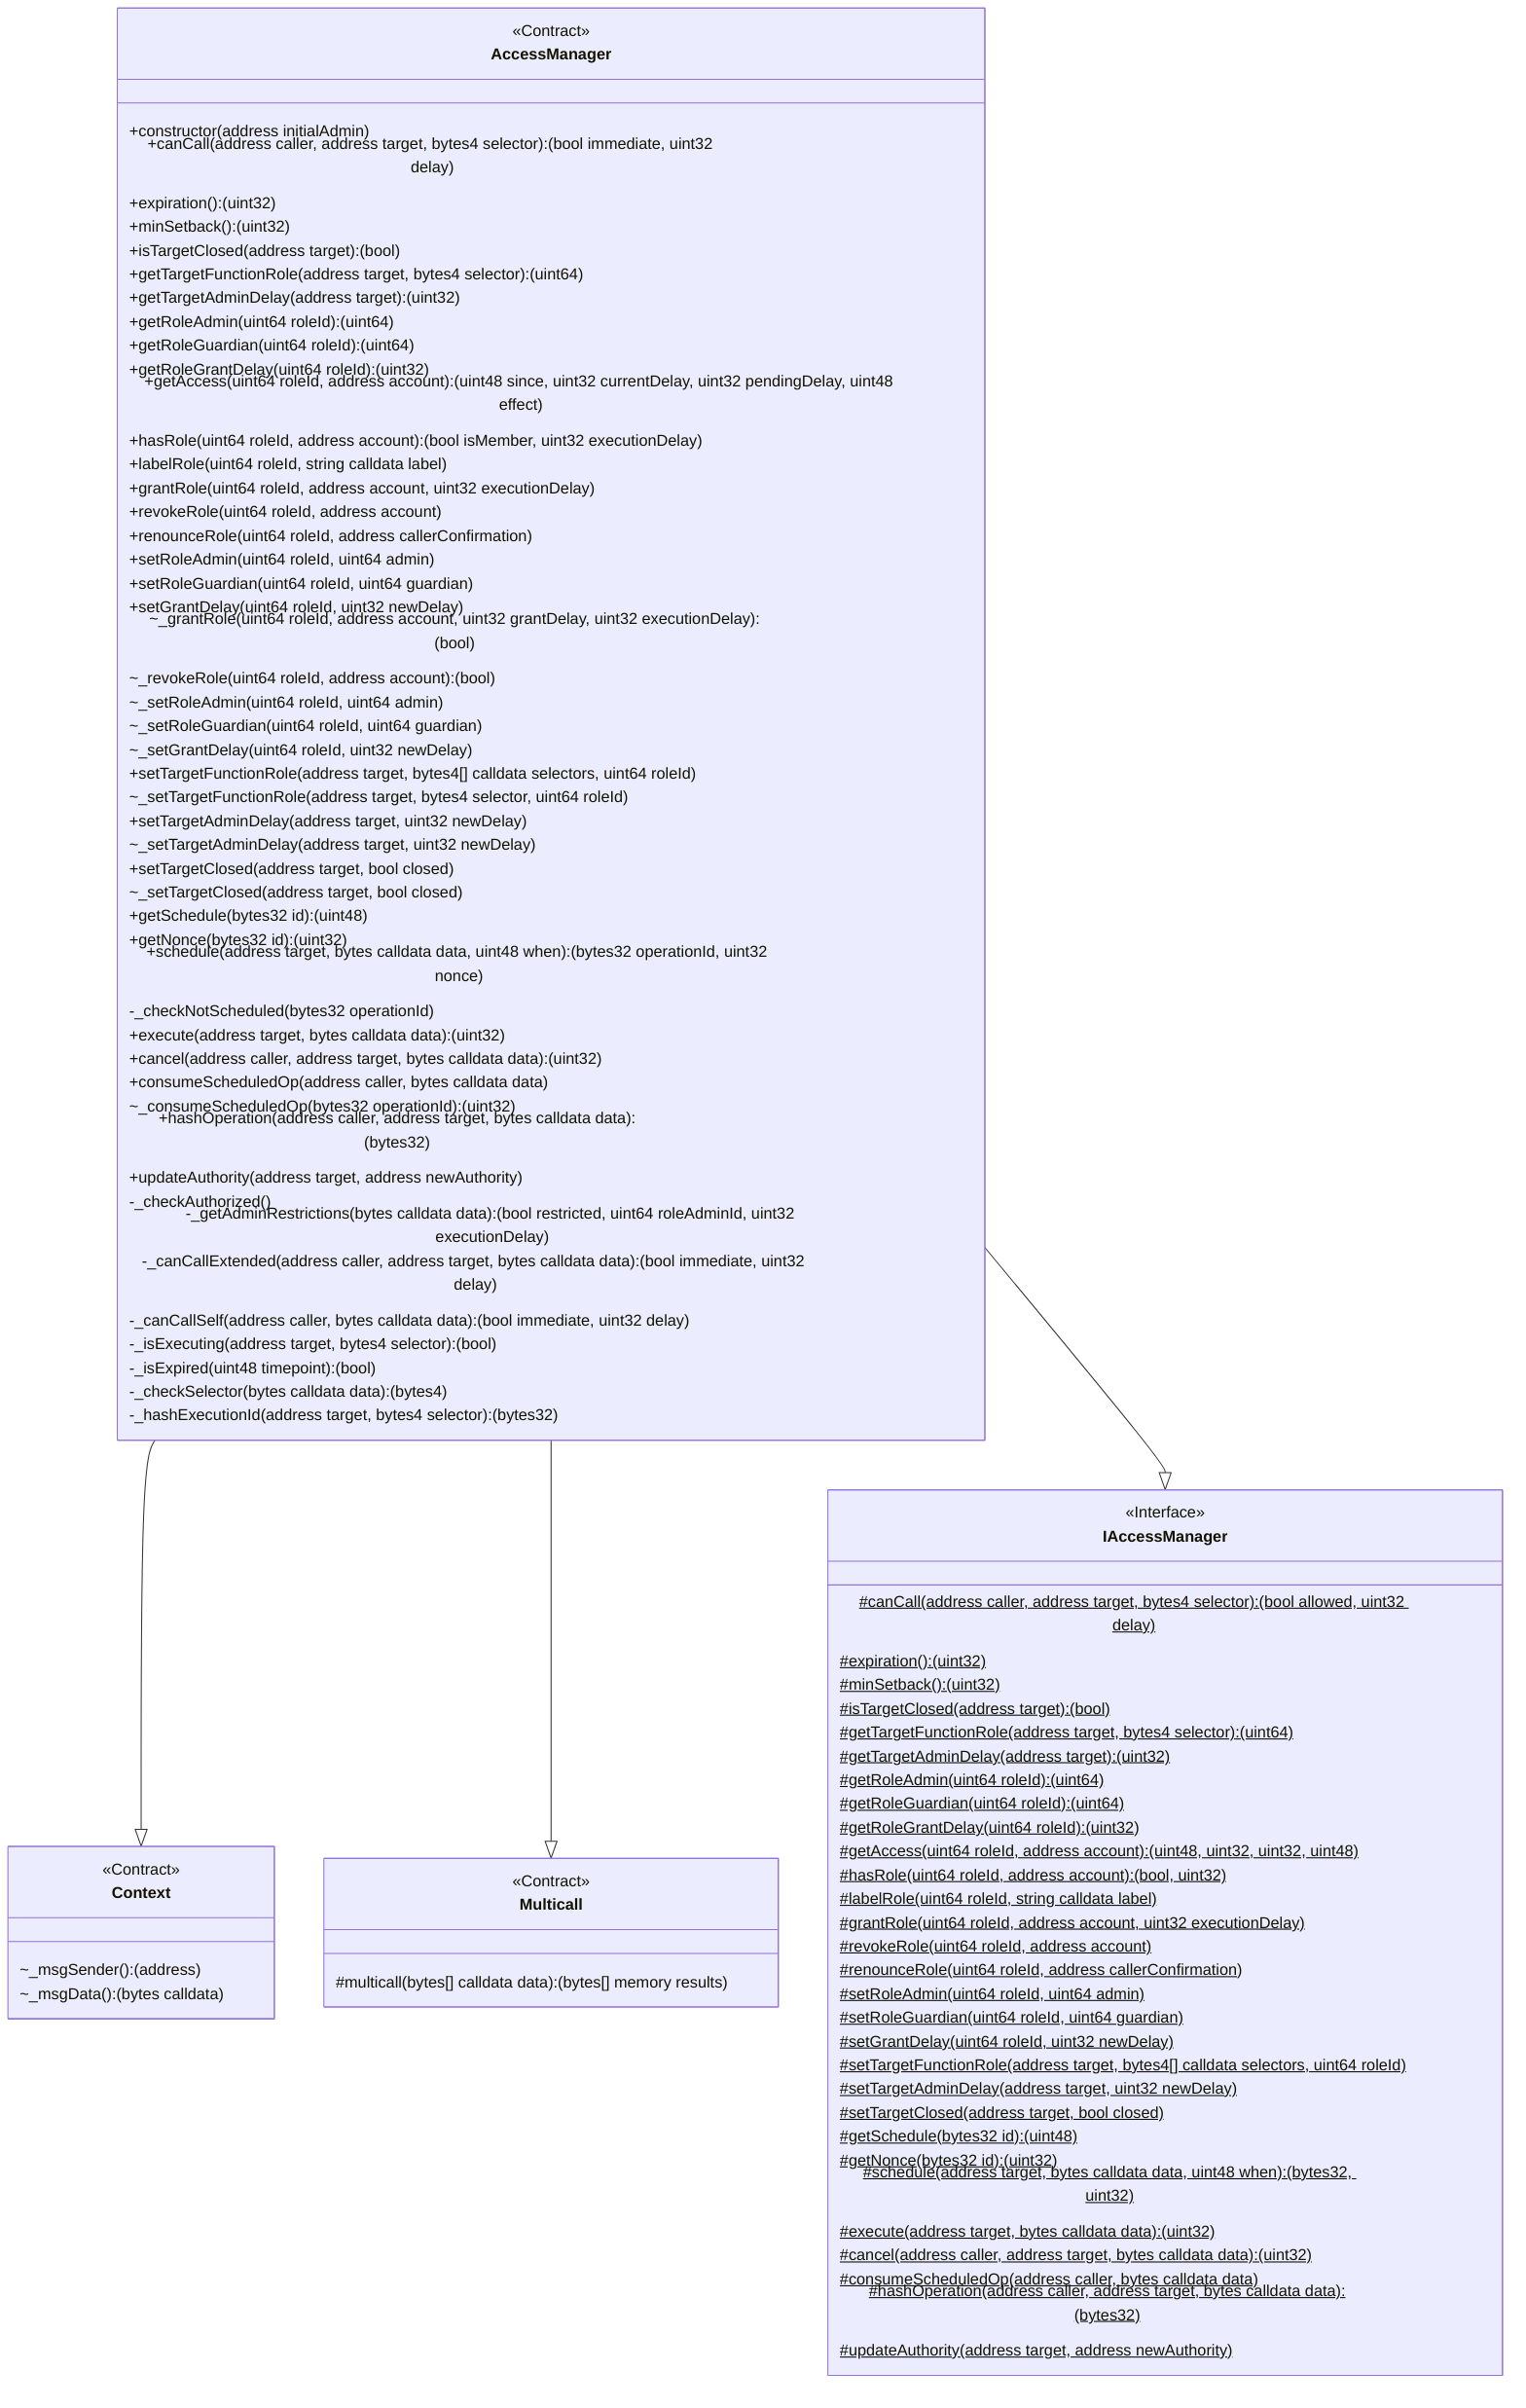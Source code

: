 classDiagram
  %% 3726:25635:0
  class AccessManager {
    <<Contract>>
    +constructor(address initialAdmin)
    +canCall(address caller, address target, bytes4 selector): (bool immediate, uint32 delay)
    +expiration(): (uint32)
    +minSetback(): (uint32)
    +isTargetClosed(address target): (bool)
    +getTargetFunctionRole(address target, bytes4 selector): (uint64)
    +getTargetAdminDelay(address target): (uint32)
    +getRoleAdmin(uint64 roleId): (uint64)
    +getRoleGuardian(uint64 roleId): (uint64)
    +getRoleGrantDelay(uint64 roleId): (uint32)
    +getAccess(uint64 roleId, address account): (uint48 since, uint32 currentDelay, uint32 pendingDelay, uint48 effect)
    +hasRole(uint64 roleId, address account): (bool isMember, uint32 executionDelay)
    +labelRole(uint64 roleId, string calldata label)
    +grantRole(uint64 roleId, address account, uint32 executionDelay)
    +revokeRole(uint64 roleId, address account)
    +renounceRole(uint64 roleId, address callerConfirmation)
    +setRoleAdmin(uint64 roleId, uint64 admin)
    +setRoleGuardian(uint64 roleId, uint64 guardian)
    +setGrantDelay(uint64 roleId, uint32 newDelay)
    ~_grantRole(uint64 roleId, address account, uint32 grantDelay, uint32 executionDelay): (bool)
    ~_revokeRole(uint64 roleId, address account): (bool)
    ~_setRoleAdmin(uint64 roleId, uint64 admin)
    ~_setRoleGuardian(uint64 roleId, uint64 guardian)
    ~_setGrantDelay(uint64 roleId, uint32 newDelay)
    +setTargetFunctionRole(address target, bytes4[] calldata selectors, uint64 roleId)
    ~_setTargetFunctionRole(address target, bytes4 selector, uint64 roleId)
    +setTargetAdminDelay(address target, uint32 newDelay)
    ~_setTargetAdminDelay(address target, uint32 newDelay)
    +setTargetClosed(address target, bool closed)
    ~_setTargetClosed(address target, bool closed)
    +getSchedule(bytes32 id): (uint48)
    +getNonce(bytes32 id): (uint32)
    +schedule(address target, bytes calldata data, uint48 when): (bytes32 operationId, uint32 nonce)
    -_checkNotScheduled(bytes32 operationId)
    +execute(address target, bytes calldata data): (uint32)
    +cancel(address caller, address target, bytes calldata data): (uint32)
    +consumeScheduledOp(address caller, bytes calldata data)
    ~_consumeScheduledOp(bytes32 operationId): (uint32)
    +hashOperation(address caller, address target, bytes calldata data): (bytes32)
    +updateAuthority(address target, address newAuthority)
    -_checkAuthorized()
    -_getAdminRestrictions(bytes calldata data): (bool restricted, uint64 roleAdminId, uint32 executionDelay)
    -_canCallExtended(address caller, address target, bytes calldata data): (bool immediate, uint32 delay)
    -_canCallSelf(address caller, bytes calldata data): (bool immediate, uint32 delay)
    -_isExecuting(address target, bytes4 selector): (bool)
    -_isExpired(uint48 timepoint): (bool)
    -_checkSelector(bytes calldata data): (bytes4)
    -_hashExecutionId(address target, bytes4 selector): (bytes32)
  }
  
  AccessManager --|> Context
  
  %% 624:235:4
  class Context {
    <<Contract>>
    ~_msgSender(): (address)
    ~_msgData(): (bytes calldata)
  }
  
  AccessManager --|> Multicall
  
  %% 265:501:5
  class Multicall {
    <<Contract>>
    #multicall(bytes[] calldata data): (bytes[] memory results)
  }
  
  AccessManager --|> IAccessManager
  
  %% 246:15841:2
  class IAccessManager {
    <<Interface>>
    #canCall(address caller, address target, bytes4 selector): (bool allowed, uint32 delay)$
    #expiration(): (uint32)$
    #minSetback(): (uint32)$
    #isTargetClosed(address target): (bool)$
    #getTargetFunctionRole(address target, bytes4 selector): (uint64)$
    #getTargetAdminDelay(address target): (uint32)$
    #getRoleAdmin(uint64 roleId): (uint64)$
    #getRoleGuardian(uint64 roleId): (uint64)$
    #getRoleGrantDelay(uint64 roleId): (uint32)$
    #getAccess(uint64 roleId, address account): (uint48, uint32, uint32, uint48)$
    #hasRole(uint64 roleId, address account): (bool, uint32)$
    #labelRole(uint64 roleId, string calldata label)$
    #grantRole(uint64 roleId, address account, uint32 executionDelay)$
    #revokeRole(uint64 roleId, address account)$
    #renounceRole(uint64 roleId, address callerConfirmation)$
    #setRoleAdmin(uint64 roleId, uint64 admin)$
    #setRoleGuardian(uint64 roleId, uint64 guardian)$
    #setGrantDelay(uint64 roleId, uint32 newDelay)$
    #setTargetFunctionRole(address target, bytes4[] calldata selectors, uint64 roleId)$
    #setTargetAdminDelay(address target, uint32 newDelay)$
    #setTargetClosed(address target, bool closed)$
    #getSchedule(bytes32 id): (uint48)$
    #getNonce(bytes32 id): (uint32)$
    #schedule(address target, bytes calldata data, uint48 when): (bytes32, uint32)$
    #execute(address target, bytes calldata data): (uint32)$
    #cancel(address caller, address target, bytes calldata data): (uint32)$
    #consumeScheduledOp(address caller, bytes calldata data)$
    #hashOperation(address caller, address target, bytes calldata data): (bytes32)$
    #updateAuthority(address target, address newAuthority)$
  }